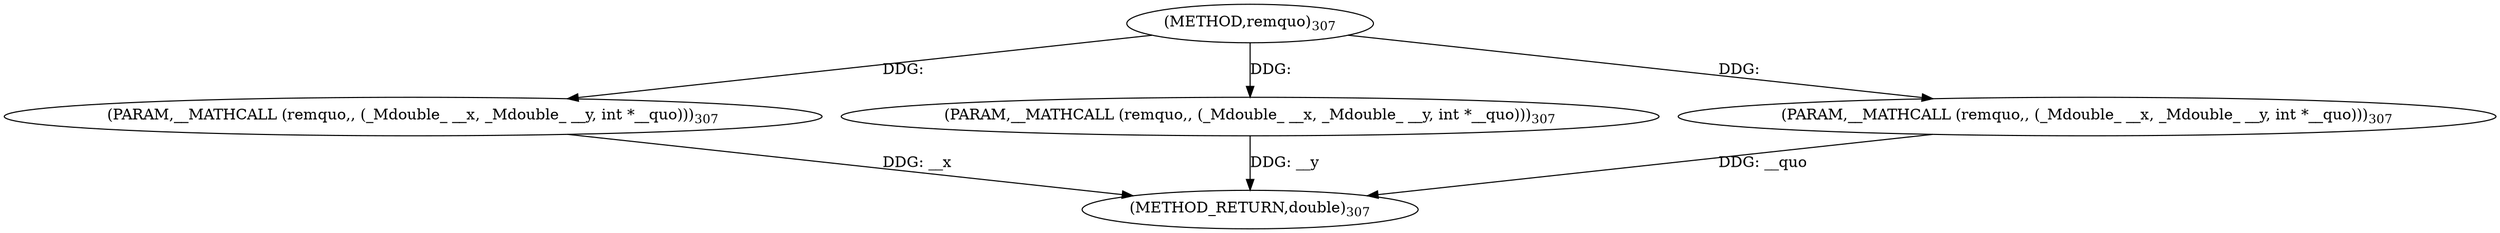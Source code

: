 digraph "remquo" {  
"6407" [label = <(METHOD,remquo)<SUB>307</SUB>> ]
"6411" [label = <(METHOD_RETURN,double)<SUB>307</SUB>> ]
"6408" [label = <(PARAM,__MATHCALL (remquo,, (_Mdouble_ __x, _Mdouble_ __y, int *__quo)))<SUB>307</SUB>> ]
"6409" [label = <(PARAM,__MATHCALL (remquo,, (_Mdouble_ __x, _Mdouble_ __y, int *__quo)))<SUB>307</SUB>> ]
"6410" [label = <(PARAM,__MATHCALL (remquo,, (_Mdouble_ __x, _Mdouble_ __y, int *__quo)))<SUB>307</SUB>> ]
  "6408" -> "6411"  [ label = "DDG: __x"] 
  "6409" -> "6411"  [ label = "DDG: __y"] 
  "6410" -> "6411"  [ label = "DDG: __quo"] 
  "6407" -> "6408"  [ label = "DDG: "] 
  "6407" -> "6409"  [ label = "DDG: "] 
  "6407" -> "6410"  [ label = "DDG: "] 
}
